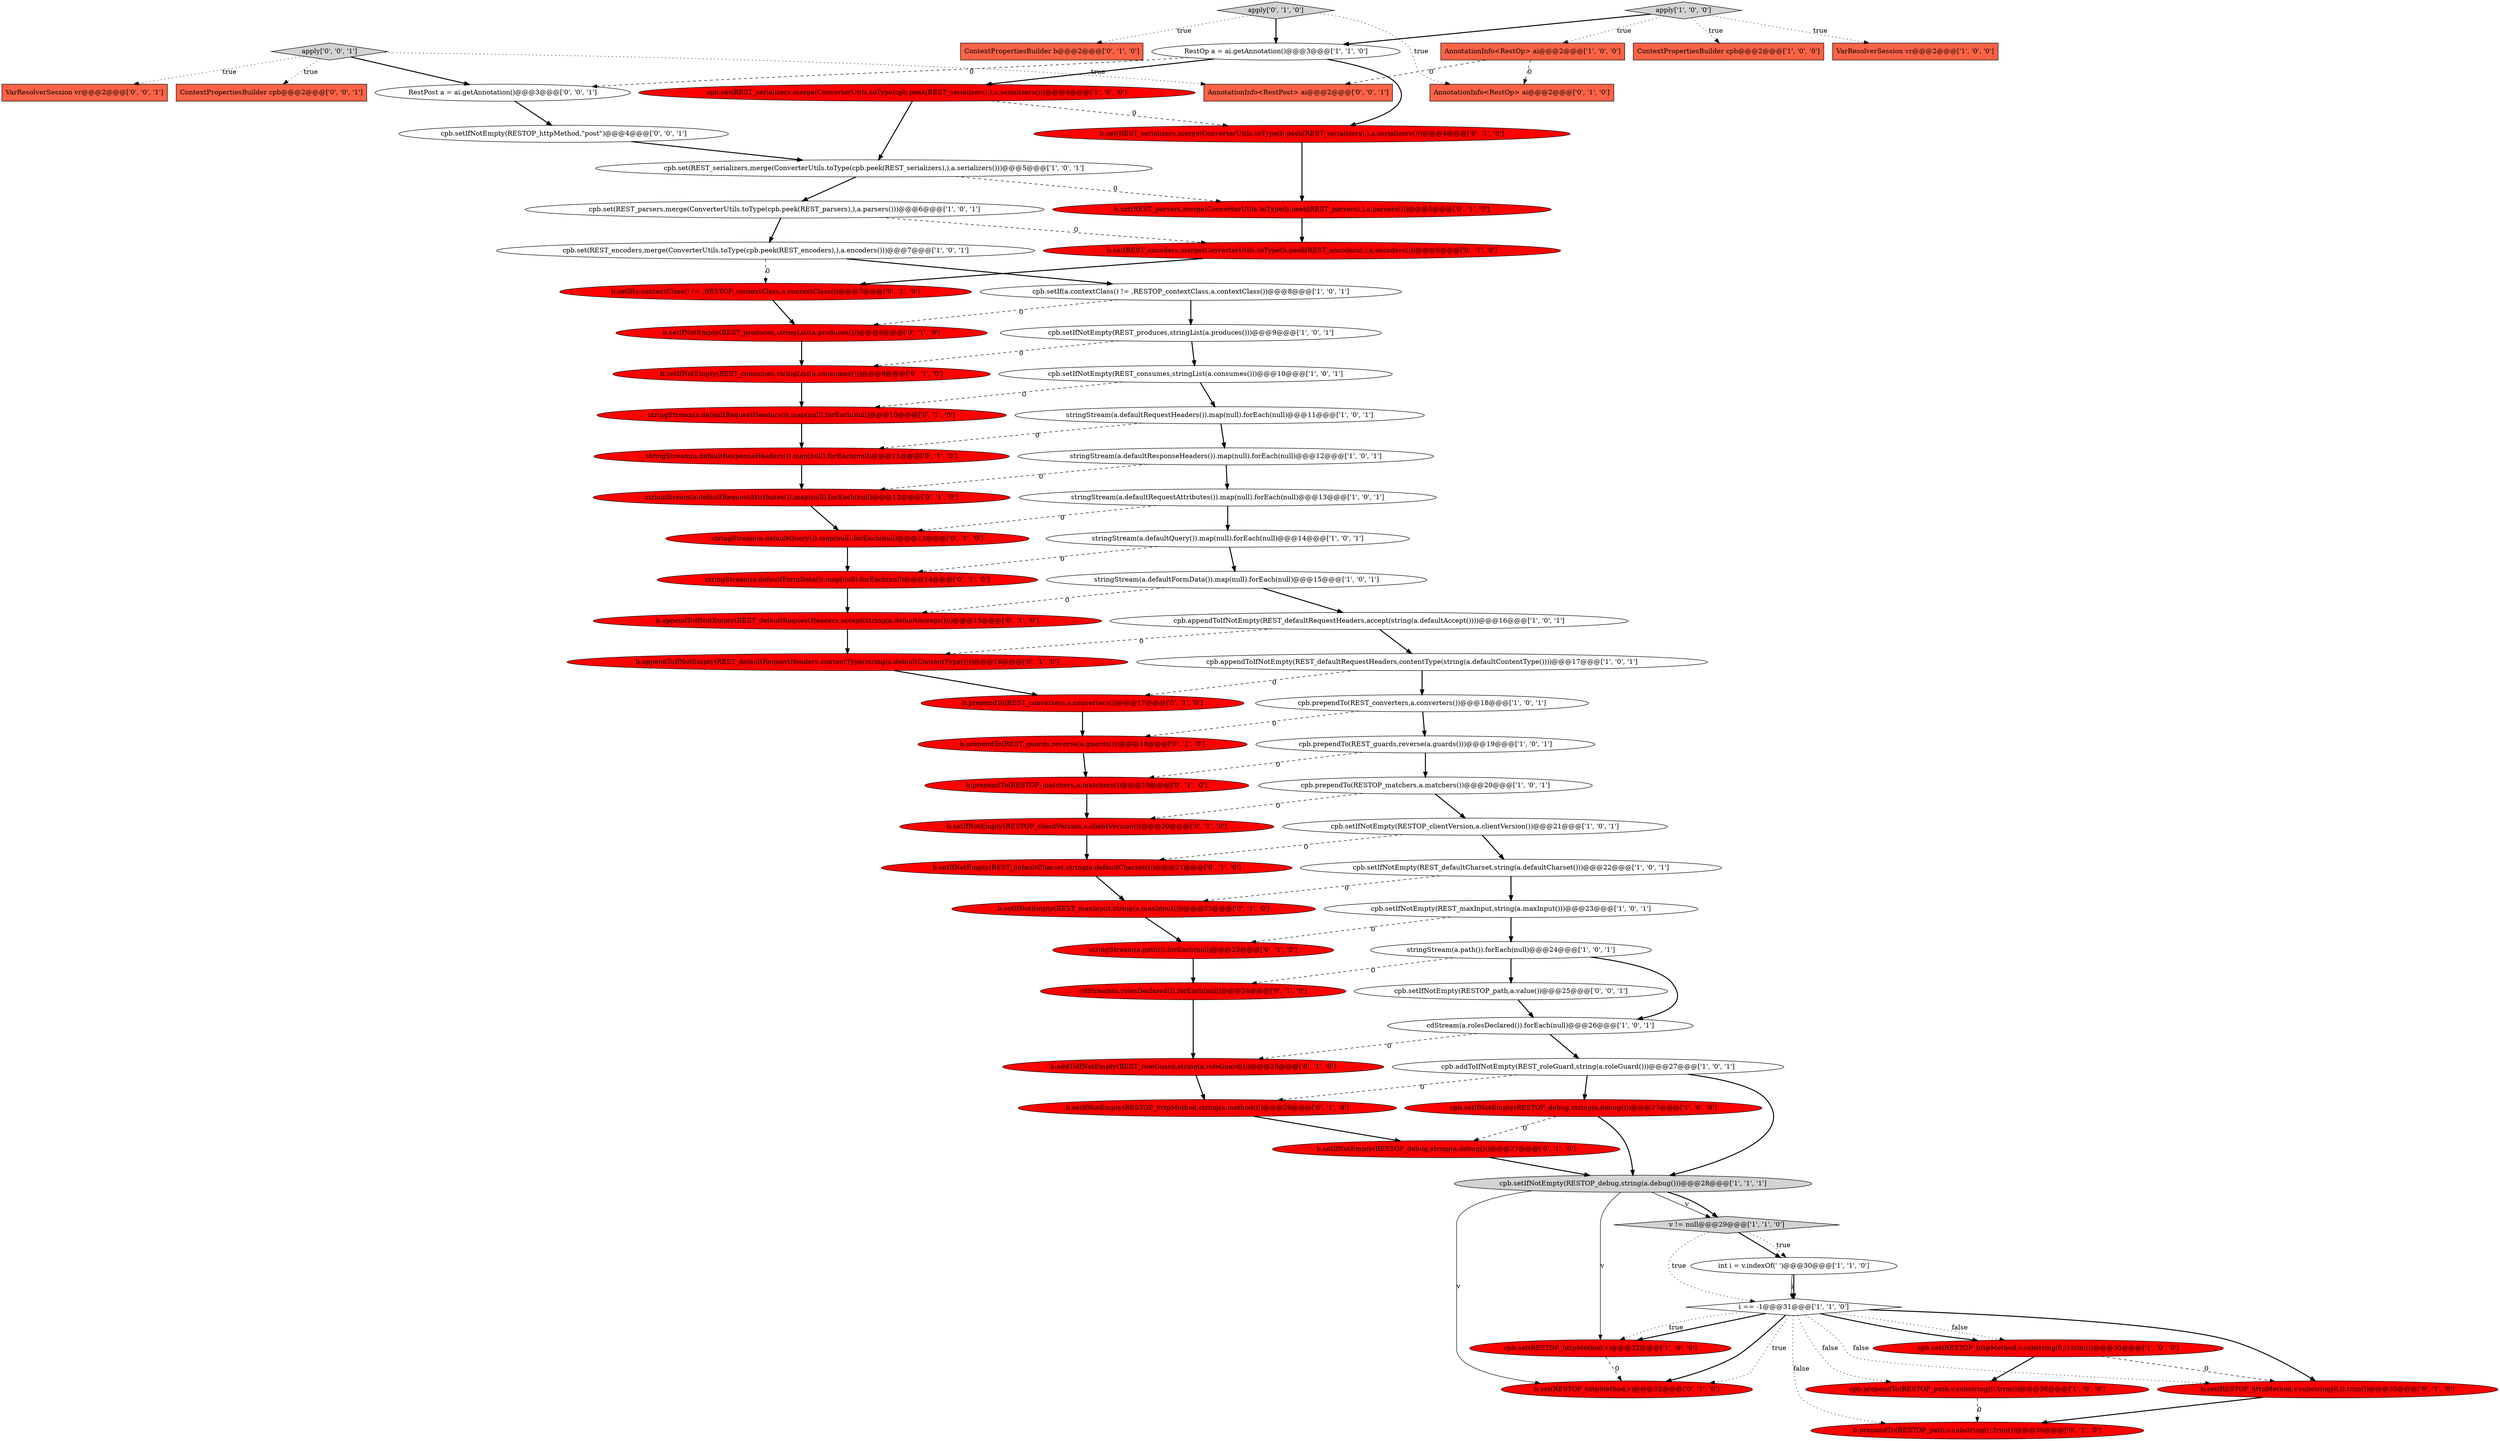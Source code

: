 digraph {
3 [style = filled, label = "cpb.setIfNotEmpty(REST_produces,stringList(a.produces()))@@@9@@@['1', '0', '1']", fillcolor = white, shape = ellipse image = "AAA0AAABBB1BBB"];
33 [style = filled, label = "stringStream(a.path()).forEach(null)@@@24@@@['1', '0', '1']", fillcolor = white, shape = ellipse image = "AAA0AAABBB1BBB"];
4 [style = filled, label = "cpb.addToIfNotEmpty(REST_roleGuard,string(a.roleGuard()))@@@27@@@['1', '0', '1']", fillcolor = white, shape = ellipse image = "AAA0AAABBB1BBB"];
1 [style = filled, label = "cpb.setIfNotEmpty(RESTOP_clientVersion,a.clientVersion())@@@21@@@['1', '0', '1']", fillcolor = white, shape = ellipse image = "AAA0AAABBB1BBB"];
24 [style = filled, label = "stringStream(a.defaultRequestHeaders()).map(null).forEach(null)@@@11@@@['1', '0', '1']", fillcolor = white, shape = ellipse image = "AAA0AAABBB1BBB"];
56 [style = filled, label = "b.prependTo(REST_guards,reverse(a.guards()))@@@18@@@['0', '1', '0']", fillcolor = red, shape = ellipse image = "AAA1AAABBB2BBB"];
30 [style = filled, label = "stringStream(a.defaultResponseHeaders()).map(null).forEach(null)@@@12@@@['1', '0', '1']", fillcolor = white, shape = ellipse image = "AAA0AAABBB1BBB"];
31 [style = filled, label = "stringStream(a.defaultFormData()).map(null).forEach(null)@@@15@@@['1', '0', '1']", fillcolor = white, shape = ellipse image = "AAA0AAABBB1BBB"];
34 [style = filled, label = "AnnotationInfo<RestOp> ai@@@2@@@['1', '0', '0']", fillcolor = tomato, shape = box image = "AAA1AAABBB1BBB"];
35 [style = filled, label = "cpb.appendToIfNotEmpty(REST_defaultRequestHeaders,contentType(string(a.defaultContentType())))@@@17@@@['1', '0', '1']", fillcolor = white, shape = ellipse image = "AAA0AAABBB1BBB"];
37 [style = filled, label = "b.setIfNotEmpty(REST_maxInput,string(a.maxInput()))@@@22@@@['0', '1', '0']", fillcolor = red, shape = ellipse image = "AAA1AAABBB2BBB"];
46 [style = filled, label = "b.setIfNotEmpty(RESTOP_debug,string(a.debug()))@@@27@@@['0', '1', '0']", fillcolor = red, shape = ellipse image = "AAA1AAABBB2BBB"];
40 [style = filled, label = "b.set(RESTOP_httpMethod,v)@@@32@@@['0', '1', '0']", fillcolor = red, shape = ellipse image = "AAA1AAABBB2BBB"];
47 [style = filled, label = "b.prependTo(RESTOP_path,v.substring(i).trim())@@@36@@@['0', '1', '0']", fillcolor = red, shape = ellipse image = "AAA1AAABBB2BBB"];
59 [style = filled, label = "stringStream(a.defaultQuery()).map(null).forEach(null)@@@13@@@['0', '1', '0']", fillcolor = red, shape = ellipse image = "AAA1AAABBB2BBB"];
65 [style = filled, label = "stringStream(a.path()).forEach(null)@@@23@@@['0', '1', '0']", fillcolor = red, shape = ellipse image = "AAA1AAABBB2BBB"];
18 [style = filled, label = "cpb.setIfNotEmpty(REST_maxInput,string(a.maxInput()))@@@23@@@['1', '0', '1']", fillcolor = white, shape = ellipse image = "AAA0AAABBB1BBB"];
63 [style = filled, label = "b.appendToIfNotEmpty(REST_defaultRequestHeaders,contentType(string(a.defaultContentType())))@@@16@@@['0', '1', '0']", fillcolor = red, shape = ellipse image = "AAA1AAABBB2BBB"];
45 [style = filled, label = "ContextPropertiesBuilder b@@@2@@@['0', '1', '0']", fillcolor = tomato, shape = box image = "AAA0AAABBB2BBB"];
62 [style = filled, label = "stringStream(a.defaultRequestAttributes()).map(null).forEach(null)@@@12@@@['0', '1', '0']", fillcolor = red, shape = ellipse image = "AAA1AAABBB2BBB"];
6 [style = filled, label = "cpb.set(RESTOP_httpMethod,v.substring(0,i).trim())@@@35@@@['1', '0', '0']", fillcolor = red, shape = ellipse image = "AAA1AAABBB1BBB"];
29 [style = filled, label = "cpb.prependTo(RESTOP_path,v.substring(i).trim())@@@36@@@['1', '0', '0']", fillcolor = red, shape = ellipse image = "AAA1AAABBB1BBB"];
53 [style = filled, label = "b.setIfNotEmpty(RESTOP_clientVersion,a.clientVersion())@@@20@@@['0', '1', '0']", fillcolor = red, shape = ellipse image = "AAA1AAABBB2BBB"];
14 [style = filled, label = "cdStream(a.rolesDeclared()).forEach(null)@@@26@@@['1', '0', '1']", fillcolor = white, shape = ellipse image = "AAA0AAABBB1BBB"];
55 [style = filled, label = "b.addToIfNotEmpty(REST_roleGuard,string(a.roleGuard()))@@@25@@@['0', '1', '0']", fillcolor = red, shape = ellipse image = "AAA1AAABBB2BBB"];
42 [style = filled, label = "b.setIf(a.contextClass() != ,RESTOP_contextClass,a.contextClass())@@@7@@@['0', '1', '0']", fillcolor = red, shape = ellipse image = "AAA1AAABBB2BBB"];
5 [style = filled, label = "cpb.set(RESTOP_httpMethod,v)@@@32@@@['1', '0', '0']", fillcolor = red, shape = ellipse image = "AAA1AAABBB1BBB"];
21 [style = filled, label = "cpb.prependTo(REST_guards,reverse(a.guards()))@@@19@@@['1', '0', '1']", fillcolor = white, shape = ellipse image = "AAA0AAABBB1BBB"];
54 [style = filled, label = "stringStream(a.defaultResponseHeaders()).map(null).forEach(null)@@@11@@@['0', '1', '0']", fillcolor = red, shape = ellipse image = "AAA1AAABBB2BBB"];
26 [style = filled, label = "cpb.setIfNotEmpty(REST_consumes,stringList(a.consumes()))@@@10@@@['1', '0', '1']", fillcolor = white, shape = ellipse image = "AAA0AAABBB1BBB"];
71 [style = filled, label = "cpb.setIfNotEmpty(RESTOP_httpMethod,\"post\")@@@4@@@['0', '0', '1']", fillcolor = white, shape = ellipse image = "AAA0AAABBB3BBB"];
43 [style = filled, label = "b.setIfNotEmpty(RESTOP_httpMethod,string(a.method()))@@@26@@@['0', '1', '0']", fillcolor = red, shape = ellipse image = "AAA1AAABBB2BBB"];
72 [style = filled, label = "cpb.setIfNotEmpty(RESTOP_path,a.value())@@@25@@@['0', '0', '1']", fillcolor = white, shape = ellipse image = "AAA0AAABBB3BBB"];
12 [style = filled, label = "i == -1@@@31@@@['1', '1', '0']", fillcolor = white, shape = diamond image = "AAA0AAABBB1BBB"];
16 [style = filled, label = "apply['1', '0', '0']", fillcolor = lightgray, shape = diamond image = "AAA0AAABBB1BBB"];
23 [style = filled, label = "cpb.setIfNotEmpty(RESTOP_debug,string(a.debug()))@@@27@@@['1', '0', '0']", fillcolor = red, shape = ellipse image = "AAA1AAABBB1BBB"];
36 [style = filled, label = "stringStream(a.defaultFormData()).map(null).forEach(null)@@@14@@@['0', '1', '0']", fillcolor = red, shape = ellipse image = "AAA1AAABBB2BBB"];
7 [style = filled, label = "stringStream(a.defaultRequestAttributes()).map(null).forEach(null)@@@13@@@['1', '0', '1']", fillcolor = white, shape = ellipse image = "AAA0AAABBB1BBB"];
28 [style = filled, label = "cpb.prependTo(RESTOP_matchers,a.matchers())@@@20@@@['1', '0', '1']", fillcolor = white, shape = ellipse image = "AAA0AAABBB1BBB"];
38 [style = filled, label = "b.set(REST_parsers,merge(ConverterUtils.toType(b.peek(REST_parsers),),a.parsers()))@@@5@@@['0', '1', '0']", fillcolor = red, shape = ellipse image = "AAA1AAABBB2BBB"];
52 [style = filled, label = "b.prependTo(REST_converters,a.converters())@@@17@@@['0', '1', '0']", fillcolor = red, shape = ellipse image = "AAA1AAABBB2BBB"];
70 [style = filled, label = "AnnotationInfo<RestPost> ai@@@2@@@['0', '0', '1']", fillcolor = tomato, shape = box image = "AAA0AAABBB3BBB"];
27 [style = filled, label = "RestOp a = ai.getAnnotation()@@@3@@@['1', '1', '0']", fillcolor = white, shape = ellipse image = "AAA0AAABBB1BBB"];
68 [style = filled, label = "RestPost a = ai.getAnnotation()@@@3@@@['0', '0', '1']", fillcolor = white, shape = ellipse image = "AAA0AAABBB3BBB"];
11 [style = filled, label = "stringStream(a.defaultQuery()).map(null).forEach(null)@@@14@@@['1', '0', '1']", fillcolor = white, shape = ellipse image = "AAA0AAABBB1BBB"];
41 [style = filled, label = "b.setIfNotEmpty(REST_consumes,stringList(a.consumes()))@@@9@@@['0', '1', '0']", fillcolor = red, shape = ellipse image = "AAA1AAABBB2BBB"];
49 [style = filled, label = "apply['0', '1', '0']", fillcolor = lightgray, shape = diamond image = "AAA0AAABBB2BBB"];
32 [style = filled, label = "cpb.prependTo(REST_converters,a.converters())@@@18@@@['1', '0', '1']", fillcolor = white, shape = ellipse image = "AAA0AAABBB1BBB"];
39 [style = filled, label = "cdStream(a.rolesDeclared()).forEach(null)@@@24@@@['0', '1', '0']", fillcolor = red, shape = ellipse image = "AAA1AAABBB2BBB"];
48 [style = filled, label = "b.set(REST_serializers,merge(ConverterUtils.toType(b.peek(REST_serializers),),a.serializers()))@@@4@@@['0', '1', '0']", fillcolor = red, shape = ellipse image = "AAA1AAABBB2BBB"];
69 [style = filled, label = "apply['0', '0', '1']", fillcolor = lightgray, shape = diamond image = "AAA0AAABBB3BBB"];
15 [style = filled, label = "int i = v.indexOf(' ')@@@30@@@['1', '1', '0']", fillcolor = white, shape = ellipse image = "AAA0AAABBB1BBB"];
19 [style = filled, label = "cpb.setIfNotEmpty(RESTOP_debug,string(a.debug()))@@@28@@@['1', '1', '1']", fillcolor = lightgray, shape = ellipse image = "AAA0AAABBB1BBB"];
13 [style = filled, label = "cpb.set(REST_parsers,merge(ConverterUtils.toType(cpb.peek(REST_parsers),),a.parsers()))@@@6@@@['1', '0', '1']", fillcolor = white, shape = ellipse image = "AAA0AAABBB1BBB"];
8 [style = filled, label = "VarResolverSession vr@@@2@@@['1', '0', '0']", fillcolor = tomato, shape = box image = "AAA0AAABBB1BBB"];
0 [style = filled, label = "cpb.set(REST_serializers,merge(ConverterUtils.toType(cpb.peek(REST_serializers),),a.serializers()))@@@5@@@['1', '0', '1']", fillcolor = white, shape = ellipse image = "AAA0AAABBB1BBB"];
25 [style = filled, label = "cpb.appendToIfNotEmpty(REST_defaultRequestHeaders,accept(string(a.defaultAccept())))@@@16@@@['1', '0', '1']", fillcolor = white, shape = ellipse image = "AAA0AAABBB1BBB"];
50 [style = filled, label = "AnnotationInfo<RestOp> ai@@@2@@@['0', '1', '0']", fillcolor = tomato, shape = box image = "AAA1AAABBB2BBB"];
57 [style = filled, label = "b.setIfNotEmpty(REST_defaultCharset,string(a.defaultCharset()))@@@21@@@['0', '1', '0']", fillcolor = red, shape = ellipse image = "AAA1AAABBB2BBB"];
67 [style = filled, label = "VarResolverSession vr@@@2@@@['0', '0', '1']", fillcolor = tomato, shape = box image = "AAA0AAABBB3BBB"];
66 [style = filled, label = "ContextPropertiesBuilder cpb@@@2@@@['0', '0', '1']", fillcolor = tomato, shape = box image = "AAA0AAABBB3BBB"];
60 [style = filled, label = "b.set(RESTOP_httpMethod,v.substring(0,i).trim())@@@35@@@['0', '1', '0']", fillcolor = red, shape = ellipse image = "AAA1AAABBB2BBB"];
20 [style = filled, label = "v != null@@@29@@@['1', '1', '0']", fillcolor = lightgray, shape = diamond image = "AAA0AAABBB1BBB"];
61 [style = filled, label = "b.prependTo(RESTOP_matchers,a.matchers())@@@19@@@['0', '1', '0']", fillcolor = red, shape = ellipse image = "AAA1AAABBB2BBB"];
2 [style = filled, label = "cpb.setIfNotEmpty(REST_defaultCharset,string(a.defaultCharset()))@@@22@@@['1', '0', '1']", fillcolor = white, shape = ellipse image = "AAA0AAABBB1BBB"];
44 [style = filled, label = "b.set(REST_encoders,merge(ConverterUtils.toType(b.peek(REST_encoders),),a.encoders()))@@@6@@@['0', '1', '0']", fillcolor = red, shape = ellipse image = "AAA1AAABBB2BBB"];
58 [style = filled, label = "b.setIfNotEmpty(REST_produces,stringList(a.produces()))@@@8@@@['0', '1', '0']", fillcolor = red, shape = ellipse image = "AAA1AAABBB2BBB"];
10 [style = filled, label = "cpb.setIf(a.contextClass() != ,RESTOP_contextClass,a.contextClass())@@@8@@@['1', '0', '1']", fillcolor = white, shape = ellipse image = "AAA0AAABBB1BBB"];
9 [style = filled, label = "cpb.set(REST_encoders,merge(ConverterUtils.toType(cpb.peek(REST_encoders),),a.encoders()))@@@7@@@['1', '0', '1']", fillcolor = white, shape = ellipse image = "AAA0AAABBB1BBB"];
17 [style = filled, label = "cpb.set(REST_serializers,merge(ConverterUtils.toType(cpb.peek(REST_serializers),),a.serializers()))@@@4@@@['1', '0', '0']", fillcolor = red, shape = ellipse image = "AAA1AAABBB1BBB"];
64 [style = filled, label = "stringStream(a.defaultRequestHeaders()).map(null).forEach(null)@@@10@@@['0', '1', '0']", fillcolor = red, shape = ellipse image = "AAA1AAABBB2BBB"];
22 [style = filled, label = "ContextPropertiesBuilder cpb@@@2@@@['1', '0', '0']", fillcolor = tomato, shape = box image = "AAA0AAABBB1BBB"];
51 [style = filled, label = "b.appendToIfNotEmpty(REST_defaultRequestHeaders,accept(string(a.defaultAccept())))@@@15@@@['0', '1', '0']", fillcolor = red, shape = ellipse image = "AAA1AAABBB2BBB"];
12->29 [style = dotted, label="false"];
3->41 [style = dashed, label="0"];
12->40 [style = dotted, label="true"];
12->5 [style = bold, label=""];
0->13 [style = bold, label=""];
16->34 [style = dotted, label="true"];
38->44 [style = bold, label=""];
12->6 [style = dotted, label="false"];
5->40 [style = dashed, label="0"];
9->10 [style = bold, label=""];
69->68 [style = bold, label=""];
17->48 [style = dashed, label="0"];
25->35 [style = bold, label=""];
0->38 [style = dashed, label="0"];
21->28 [style = bold, label=""];
6->29 [style = bold, label=""];
24->30 [style = bold, label=""];
30->62 [style = dashed, label="0"];
12->40 [style = bold, label=""];
29->47 [style = dashed, label="0"];
60->47 [style = bold, label=""];
10->58 [style = dashed, label="0"];
19->20 [style = solid, label="v"];
41->64 [style = bold, label=""];
1->57 [style = dashed, label="0"];
27->17 [style = bold, label=""];
20->15 [style = bold, label=""];
20->15 [style = dotted, label="true"];
7->11 [style = bold, label=""];
6->60 [style = dashed, label="0"];
31->51 [style = dashed, label="0"];
72->14 [style = bold, label=""];
19->20 [style = bold, label=""];
4->19 [style = bold, label=""];
54->62 [style = bold, label=""];
2->18 [style = bold, label=""];
26->24 [style = bold, label=""];
11->36 [style = dashed, label="0"];
19->5 [style = solid, label="v"];
43->46 [style = bold, label=""];
13->44 [style = dashed, label="0"];
7->59 [style = dashed, label="0"];
18->65 [style = dashed, label="0"];
30->7 [style = bold, label=""];
65->39 [style = bold, label=""];
2->37 [style = dashed, label="0"];
21->61 [style = dashed, label="0"];
35->52 [style = dashed, label="0"];
46->19 [style = bold, label=""];
15->12 [style = bold, label=""];
4->23 [style = bold, label=""];
12->60 [style = bold, label=""];
51->63 [style = bold, label=""];
27->68 [style = dashed, label="0"];
14->4 [style = bold, label=""];
16->8 [style = dotted, label="true"];
44->42 [style = bold, label=""];
57->37 [style = bold, label=""];
36->51 [style = bold, label=""];
31->25 [style = bold, label=""];
34->50 [style = dashed, label="0"];
16->27 [style = bold, label=""];
9->42 [style = dashed, label="0"];
33->39 [style = dashed, label="0"];
18->33 [style = bold, label=""];
3->26 [style = bold, label=""];
49->50 [style = dotted, label="true"];
35->32 [style = bold, label=""];
19->40 [style = solid, label="v"];
69->70 [style = dotted, label="true"];
33->72 [style = bold, label=""];
69->66 [style = dotted, label="true"];
37->65 [style = bold, label=""];
49->45 [style = dotted, label="true"];
11->31 [style = bold, label=""];
71->0 [style = bold, label=""];
4->43 [style = dashed, label="0"];
17->0 [style = bold, label=""];
42->58 [style = bold, label=""];
26->64 [style = dashed, label="0"];
23->46 [style = dashed, label="0"];
23->19 [style = bold, label=""];
63->52 [style = bold, label=""];
14->55 [style = dashed, label="0"];
55->43 [style = bold, label=""];
1->2 [style = bold, label=""];
13->9 [style = bold, label=""];
62->59 [style = bold, label=""];
33->14 [style = bold, label=""];
32->21 [style = bold, label=""];
25->63 [style = dashed, label="0"];
39->55 [style = bold, label=""];
69->67 [style = dotted, label="true"];
28->53 [style = dashed, label="0"];
53->57 [style = bold, label=""];
10->3 [style = bold, label=""];
52->56 [style = bold, label=""];
56->61 [style = bold, label=""];
28->1 [style = bold, label=""];
49->27 [style = bold, label=""];
64->54 [style = bold, label=""];
16->22 [style = dotted, label="true"];
12->6 [style = bold, label=""];
15->12 [style = solid, label="i"];
58->41 [style = bold, label=""];
61->53 [style = bold, label=""];
12->60 [style = dotted, label="false"];
34->70 [style = dashed, label="0"];
48->38 [style = bold, label=""];
24->54 [style = dashed, label="0"];
32->56 [style = dashed, label="0"];
12->5 [style = dotted, label="true"];
68->71 [style = bold, label=""];
27->48 [style = bold, label=""];
59->36 [style = bold, label=""];
12->47 [style = dotted, label="false"];
20->12 [style = dotted, label="true"];
}
